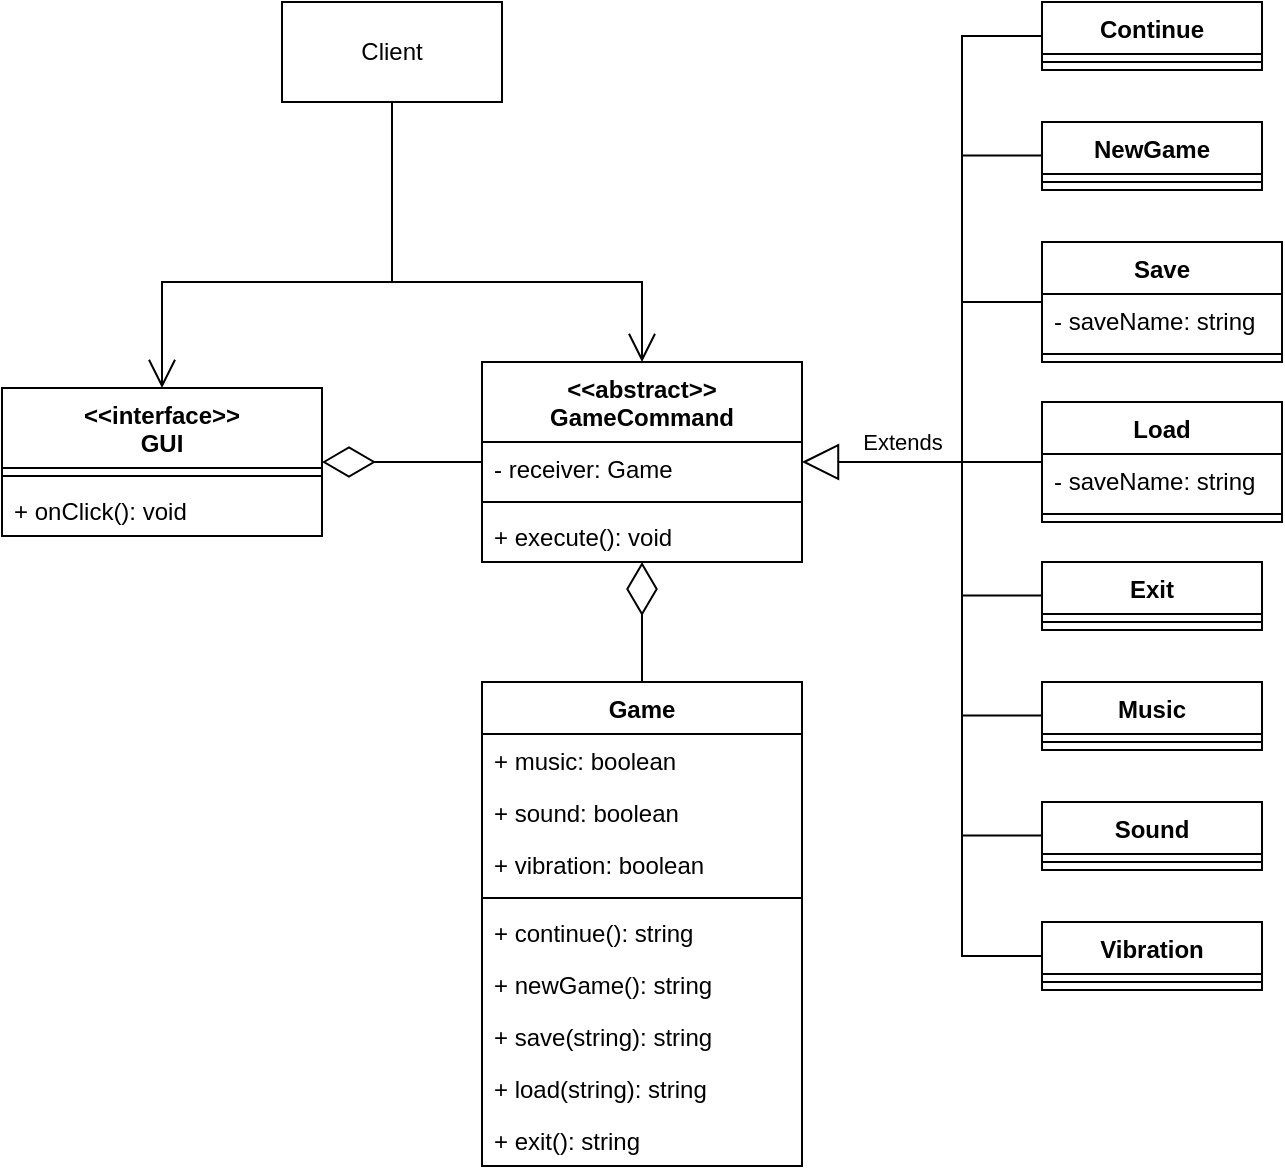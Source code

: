 <mxfile version="21.3.3" type="device">
  <diagram id="C5RBs43oDa-KdzZeNtuy" name="Page-1">
    <mxGraphModel dx="1050" dy="581" grid="1" gridSize="10" guides="1" tooltips="1" connect="1" arrows="1" fold="1" page="1" pageScale="1" pageWidth="827" pageHeight="1169" math="0" shadow="0">
      <root>
        <mxCell id="WIyWlLk6GJQsqaUBKTNV-0" />
        <mxCell id="WIyWlLk6GJQsqaUBKTNV-1" parent="WIyWlLk6GJQsqaUBKTNV-0" />
        <mxCell id="GQACmn0jV0vaVqxmoJ_N-4" value="Client" style="html=1;whiteSpace=wrap;" parent="WIyWlLk6GJQsqaUBKTNV-1" vertex="1">
          <mxGeometry x="270" y="100" width="110" height="50" as="geometry" />
        </mxCell>
        <mxCell id="GQACmn0jV0vaVqxmoJ_N-21" value="" style="endArrow=open;endFill=1;endSize=12;html=1;rounded=0;" parent="WIyWlLk6GJQsqaUBKTNV-1" source="GQACmn0jV0vaVqxmoJ_N-4" target="r4E6djIWqzmuqeX_bI0s-0" edge="1">
          <mxGeometry width="160" relative="1" as="geometry">
            <mxPoint x="70" y="390" as="sourcePoint" />
            <mxPoint x="290" y="155" as="targetPoint" />
            <Array as="points">
              <mxPoint x="325" y="240" />
              <mxPoint x="210" y="240" />
            </Array>
          </mxGeometry>
        </mxCell>
        <mxCell id="r4E6djIWqzmuqeX_bI0s-0" value="&amp;lt;&amp;lt;interface&amp;gt;&amp;gt;&lt;br&gt;GUI" style="swimlane;fontStyle=1;align=center;verticalAlign=top;childLayout=stackLayout;horizontal=1;startSize=40;horizontalStack=0;resizeParent=1;resizeParentMax=0;resizeLast=0;collapsible=1;marginBottom=0;whiteSpace=wrap;html=1;" parent="WIyWlLk6GJQsqaUBKTNV-1" vertex="1">
          <mxGeometry x="130" y="293" width="160" height="74" as="geometry" />
        </mxCell>
        <mxCell id="r4E6djIWqzmuqeX_bI0s-2" value="" style="line;strokeWidth=1;fillColor=none;align=left;verticalAlign=middle;spacingTop=-1;spacingLeft=3;spacingRight=3;rotatable=0;labelPosition=right;points=[];portConstraint=eastwest;strokeColor=inherit;" parent="r4E6djIWqzmuqeX_bI0s-0" vertex="1">
          <mxGeometry y="40" width="160" height="8" as="geometry" />
        </mxCell>
        <mxCell id="r4E6djIWqzmuqeX_bI0s-3" value="+ onClick(): void" style="text;strokeColor=none;fillColor=none;align=left;verticalAlign=top;spacingLeft=4;spacingRight=4;overflow=hidden;rotatable=0;points=[[0,0.5],[1,0.5]];portConstraint=eastwest;whiteSpace=wrap;html=1;" parent="r4E6djIWqzmuqeX_bI0s-0" vertex="1">
          <mxGeometry y="48" width="160" height="26" as="geometry" />
        </mxCell>
        <mxCell id="r4E6djIWqzmuqeX_bI0s-16" value="&amp;lt;&amp;lt;abstract&amp;gt;&amp;gt;&lt;br&gt;GameCommand" style="swimlane;fontStyle=1;align=center;verticalAlign=top;childLayout=stackLayout;horizontal=1;startSize=40;horizontalStack=0;resizeParent=1;resizeParentMax=0;resizeLast=0;collapsible=1;marginBottom=0;whiteSpace=wrap;html=1;" parent="WIyWlLk6GJQsqaUBKTNV-1" vertex="1">
          <mxGeometry x="370" y="280" width="160" height="100" as="geometry" />
        </mxCell>
        <mxCell id="r4E6djIWqzmuqeX_bI0s-17" value="- receiver: Game" style="text;strokeColor=none;fillColor=none;align=left;verticalAlign=top;spacingLeft=4;spacingRight=4;overflow=hidden;rotatable=0;points=[[0,0.5],[1,0.5]];portConstraint=eastwest;whiteSpace=wrap;html=1;" parent="r4E6djIWqzmuqeX_bI0s-16" vertex="1">
          <mxGeometry y="40" width="160" height="26" as="geometry" />
        </mxCell>
        <mxCell id="r4E6djIWqzmuqeX_bI0s-18" value="" style="line;strokeWidth=1;fillColor=none;align=left;verticalAlign=middle;spacingTop=-1;spacingLeft=3;spacingRight=3;rotatable=0;labelPosition=right;points=[];portConstraint=eastwest;strokeColor=inherit;" parent="r4E6djIWqzmuqeX_bI0s-16" vertex="1">
          <mxGeometry y="66" width="160" height="8" as="geometry" />
        </mxCell>
        <mxCell id="r4E6djIWqzmuqeX_bI0s-19" value="+ execute(): void" style="text;strokeColor=none;fillColor=none;align=left;verticalAlign=top;spacingLeft=4;spacingRight=4;overflow=hidden;rotatable=0;points=[[0,0.5],[1,0.5]];portConstraint=eastwest;whiteSpace=wrap;html=1;" parent="r4E6djIWqzmuqeX_bI0s-16" vertex="1">
          <mxGeometry y="74" width="160" height="26" as="geometry" />
        </mxCell>
        <mxCell id="r4E6djIWqzmuqeX_bI0s-20" value="Continue" style="swimlane;fontStyle=1;align=center;verticalAlign=top;childLayout=stackLayout;horizontal=1;startSize=26;horizontalStack=0;resizeParent=1;resizeParentMax=0;resizeLast=0;collapsible=1;marginBottom=0;whiteSpace=wrap;html=1;" parent="WIyWlLk6GJQsqaUBKTNV-1" vertex="1">
          <mxGeometry x="650" y="100" width="110" height="34" as="geometry" />
        </mxCell>
        <mxCell id="r4E6djIWqzmuqeX_bI0s-22" value="" style="line;strokeWidth=1;fillColor=none;align=left;verticalAlign=middle;spacingTop=-1;spacingLeft=3;spacingRight=3;rotatable=0;labelPosition=right;points=[];portConstraint=eastwest;strokeColor=inherit;" parent="r4E6djIWqzmuqeX_bI0s-20" vertex="1">
          <mxGeometry y="26" width="110" height="8" as="geometry" />
        </mxCell>
        <mxCell id="r4E6djIWqzmuqeX_bI0s-24" value="NewGame" style="swimlane;fontStyle=1;align=center;verticalAlign=top;childLayout=stackLayout;horizontal=1;startSize=26;horizontalStack=0;resizeParent=1;resizeParentMax=0;resizeLast=0;collapsible=1;marginBottom=0;whiteSpace=wrap;html=1;" parent="WIyWlLk6GJQsqaUBKTNV-1" vertex="1">
          <mxGeometry x="650" y="160" width="110" height="34" as="geometry" />
        </mxCell>
        <mxCell id="r4E6djIWqzmuqeX_bI0s-25" value="" style="line;strokeWidth=1;fillColor=none;align=left;verticalAlign=middle;spacingTop=-1;spacingLeft=3;spacingRight=3;rotatable=0;labelPosition=right;points=[];portConstraint=eastwest;strokeColor=inherit;" parent="r4E6djIWqzmuqeX_bI0s-24" vertex="1">
          <mxGeometry y="26" width="110" height="8" as="geometry" />
        </mxCell>
        <mxCell id="r4E6djIWqzmuqeX_bI0s-26" value="Save" style="swimlane;fontStyle=1;align=center;verticalAlign=top;childLayout=stackLayout;horizontal=1;startSize=26;horizontalStack=0;resizeParent=1;resizeParentMax=0;resizeLast=0;collapsible=1;marginBottom=0;whiteSpace=wrap;html=1;" parent="WIyWlLk6GJQsqaUBKTNV-1" vertex="1">
          <mxGeometry x="650" y="220" width="120" height="60" as="geometry" />
        </mxCell>
        <mxCell id="r4E6djIWqzmuqeX_bI0s-28" value="- saveName: string" style="text;strokeColor=none;fillColor=none;align=left;verticalAlign=top;spacingLeft=4;spacingRight=4;overflow=hidden;rotatable=0;points=[[0,0.5],[1,0.5]];portConstraint=eastwest;whiteSpace=wrap;html=1;" parent="r4E6djIWqzmuqeX_bI0s-26" vertex="1">
          <mxGeometry y="26" width="120" height="26" as="geometry" />
        </mxCell>
        <mxCell id="r4E6djIWqzmuqeX_bI0s-27" value="" style="line;strokeWidth=1;fillColor=none;align=left;verticalAlign=middle;spacingTop=-1;spacingLeft=3;spacingRight=3;rotatable=0;labelPosition=right;points=[];portConstraint=eastwest;strokeColor=inherit;" parent="r4E6djIWqzmuqeX_bI0s-26" vertex="1">
          <mxGeometry y="52" width="120" height="8" as="geometry" />
        </mxCell>
        <mxCell id="r4E6djIWqzmuqeX_bI0s-29" value="Load" style="swimlane;fontStyle=1;align=center;verticalAlign=top;childLayout=stackLayout;horizontal=1;startSize=26;horizontalStack=0;resizeParent=1;resizeParentMax=0;resizeLast=0;collapsible=1;marginBottom=0;whiteSpace=wrap;html=1;" parent="WIyWlLk6GJQsqaUBKTNV-1" vertex="1">
          <mxGeometry x="650" y="300" width="120" height="60" as="geometry" />
        </mxCell>
        <mxCell id="r4E6djIWqzmuqeX_bI0s-30" value="- saveName: string" style="text;strokeColor=none;fillColor=none;align=left;verticalAlign=top;spacingLeft=4;spacingRight=4;overflow=hidden;rotatable=0;points=[[0,0.5],[1,0.5]];portConstraint=eastwest;whiteSpace=wrap;html=1;" parent="r4E6djIWqzmuqeX_bI0s-29" vertex="1">
          <mxGeometry y="26" width="120" height="26" as="geometry" />
        </mxCell>
        <mxCell id="r4E6djIWqzmuqeX_bI0s-31" value="" style="line;strokeWidth=1;fillColor=none;align=left;verticalAlign=middle;spacingTop=-1;spacingLeft=3;spacingRight=3;rotatable=0;labelPosition=right;points=[];portConstraint=eastwest;strokeColor=inherit;" parent="r4E6djIWqzmuqeX_bI0s-29" vertex="1">
          <mxGeometry y="52" width="120" height="8" as="geometry" />
        </mxCell>
        <mxCell id="r4E6djIWqzmuqeX_bI0s-32" value="Exit" style="swimlane;fontStyle=1;align=center;verticalAlign=top;childLayout=stackLayout;horizontal=1;startSize=26;horizontalStack=0;resizeParent=1;resizeParentMax=0;resizeLast=0;collapsible=1;marginBottom=0;whiteSpace=wrap;html=1;" parent="WIyWlLk6GJQsqaUBKTNV-1" vertex="1">
          <mxGeometry x="650" y="380" width="110" height="34" as="geometry" />
        </mxCell>
        <mxCell id="r4E6djIWqzmuqeX_bI0s-33" value="" style="line;strokeWidth=1;fillColor=none;align=left;verticalAlign=middle;spacingTop=-1;spacingLeft=3;spacingRight=3;rotatable=0;labelPosition=right;points=[];portConstraint=eastwest;strokeColor=inherit;" parent="r4E6djIWqzmuqeX_bI0s-32" vertex="1">
          <mxGeometry y="26" width="110" height="8" as="geometry" />
        </mxCell>
        <mxCell id="r4E6djIWqzmuqeX_bI0s-34" value="Music" style="swimlane;fontStyle=1;align=center;verticalAlign=top;childLayout=stackLayout;horizontal=1;startSize=26;horizontalStack=0;resizeParent=1;resizeParentMax=0;resizeLast=0;collapsible=1;marginBottom=0;whiteSpace=wrap;html=1;" parent="WIyWlLk6GJQsqaUBKTNV-1" vertex="1">
          <mxGeometry x="650" y="440" width="110" height="34" as="geometry" />
        </mxCell>
        <mxCell id="r4E6djIWqzmuqeX_bI0s-35" value="" style="line;strokeWidth=1;fillColor=none;align=left;verticalAlign=middle;spacingTop=-1;spacingLeft=3;spacingRight=3;rotatable=0;labelPosition=right;points=[];portConstraint=eastwest;strokeColor=inherit;" parent="r4E6djIWqzmuqeX_bI0s-34" vertex="1">
          <mxGeometry y="26" width="110" height="8" as="geometry" />
        </mxCell>
        <mxCell id="r4E6djIWqzmuqeX_bI0s-36" value="Sound" style="swimlane;fontStyle=1;align=center;verticalAlign=top;childLayout=stackLayout;horizontal=1;startSize=26;horizontalStack=0;resizeParent=1;resizeParentMax=0;resizeLast=0;collapsible=1;marginBottom=0;whiteSpace=wrap;html=1;" parent="WIyWlLk6GJQsqaUBKTNV-1" vertex="1">
          <mxGeometry x="650" y="500" width="110" height="34" as="geometry" />
        </mxCell>
        <mxCell id="r4E6djIWqzmuqeX_bI0s-37" value="" style="line;strokeWidth=1;fillColor=none;align=left;verticalAlign=middle;spacingTop=-1;spacingLeft=3;spacingRight=3;rotatable=0;labelPosition=right;points=[];portConstraint=eastwest;strokeColor=inherit;" parent="r4E6djIWqzmuqeX_bI0s-36" vertex="1">
          <mxGeometry y="26" width="110" height="8" as="geometry" />
        </mxCell>
        <mxCell id="r4E6djIWqzmuqeX_bI0s-38" value="Vibration" style="swimlane;fontStyle=1;align=center;verticalAlign=top;childLayout=stackLayout;horizontal=1;startSize=26;horizontalStack=0;resizeParent=1;resizeParentMax=0;resizeLast=0;collapsible=1;marginBottom=0;whiteSpace=wrap;html=1;" parent="WIyWlLk6GJQsqaUBKTNV-1" vertex="1">
          <mxGeometry x="650" y="560" width="110" height="34" as="geometry" />
        </mxCell>
        <mxCell id="r4E6djIWqzmuqeX_bI0s-39" value="" style="line;strokeWidth=1;fillColor=none;align=left;verticalAlign=middle;spacingTop=-1;spacingLeft=3;spacingRight=3;rotatable=0;labelPosition=right;points=[];portConstraint=eastwest;strokeColor=inherit;" parent="r4E6djIWqzmuqeX_bI0s-38" vertex="1">
          <mxGeometry y="26" width="110" height="8" as="geometry" />
        </mxCell>
        <mxCell id="r4E6djIWqzmuqeX_bI0s-40" value="Game" style="swimlane;fontStyle=1;align=center;verticalAlign=top;childLayout=stackLayout;horizontal=1;startSize=26;horizontalStack=0;resizeParent=1;resizeParentMax=0;resizeLast=0;collapsible=1;marginBottom=0;whiteSpace=wrap;html=1;" parent="WIyWlLk6GJQsqaUBKTNV-1" vertex="1">
          <mxGeometry x="370" y="440" width="160" height="242" as="geometry" />
        </mxCell>
        <mxCell id="r4E6djIWqzmuqeX_bI0s-41" value="+ music: boolean" style="text;strokeColor=none;fillColor=none;align=left;verticalAlign=top;spacingLeft=4;spacingRight=4;overflow=hidden;rotatable=0;points=[[0,0.5],[1,0.5]];portConstraint=eastwest;whiteSpace=wrap;html=1;" parent="r4E6djIWqzmuqeX_bI0s-40" vertex="1">
          <mxGeometry y="26" width="160" height="26" as="geometry" />
        </mxCell>
        <mxCell id="r4E6djIWqzmuqeX_bI0s-44" value="+ sound: boolean" style="text;strokeColor=none;fillColor=none;align=left;verticalAlign=top;spacingLeft=4;spacingRight=4;overflow=hidden;rotatable=0;points=[[0,0.5],[1,0.5]];portConstraint=eastwest;whiteSpace=wrap;html=1;" parent="r4E6djIWqzmuqeX_bI0s-40" vertex="1">
          <mxGeometry y="52" width="160" height="26" as="geometry" />
        </mxCell>
        <mxCell id="r4E6djIWqzmuqeX_bI0s-45" value="+ vibration: boolean" style="text;strokeColor=none;fillColor=none;align=left;verticalAlign=top;spacingLeft=4;spacingRight=4;overflow=hidden;rotatable=0;points=[[0,0.5],[1,0.5]];portConstraint=eastwest;whiteSpace=wrap;html=1;" parent="r4E6djIWqzmuqeX_bI0s-40" vertex="1">
          <mxGeometry y="78" width="160" height="26" as="geometry" />
        </mxCell>
        <mxCell id="r4E6djIWqzmuqeX_bI0s-42" value="" style="line;strokeWidth=1;fillColor=none;align=left;verticalAlign=middle;spacingTop=-1;spacingLeft=3;spacingRight=3;rotatable=0;labelPosition=right;points=[];portConstraint=eastwest;strokeColor=inherit;" parent="r4E6djIWqzmuqeX_bI0s-40" vertex="1">
          <mxGeometry y="104" width="160" height="8" as="geometry" />
        </mxCell>
        <mxCell id="r4E6djIWqzmuqeX_bI0s-43" value="+ continue(): string" style="text;strokeColor=none;fillColor=none;align=left;verticalAlign=top;spacingLeft=4;spacingRight=4;overflow=hidden;rotatable=0;points=[[0,0.5],[1,0.5]];portConstraint=eastwest;whiteSpace=wrap;html=1;" parent="r4E6djIWqzmuqeX_bI0s-40" vertex="1">
          <mxGeometry y="112" width="160" height="26" as="geometry" />
        </mxCell>
        <mxCell id="r4E6djIWqzmuqeX_bI0s-46" value="+ newGame(): string" style="text;strokeColor=none;fillColor=none;align=left;verticalAlign=top;spacingLeft=4;spacingRight=4;overflow=hidden;rotatable=0;points=[[0,0.5],[1,0.5]];portConstraint=eastwest;whiteSpace=wrap;html=1;" parent="r4E6djIWqzmuqeX_bI0s-40" vertex="1">
          <mxGeometry y="138" width="160" height="26" as="geometry" />
        </mxCell>
        <mxCell id="r4E6djIWqzmuqeX_bI0s-47" value="+ save(string): string" style="text;strokeColor=none;fillColor=none;align=left;verticalAlign=top;spacingLeft=4;spacingRight=4;overflow=hidden;rotatable=0;points=[[0,0.5],[1,0.5]];portConstraint=eastwest;whiteSpace=wrap;html=1;" parent="r4E6djIWqzmuqeX_bI0s-40" vertex="1">
          <mxGeometry y="164" width="160" height="26" as="geometry" />
        </mxCell>
        <mxCell id="r4E6djIWqzmuqeX_bI0s-48" value="+ load(string): string" style="text;strokeColor=none;fillColor=none;align=left;verticalAlign=top;spacingLeft=4;spacingRight=4;overflow=hidden;rotatable=0;points=[[0,0.5],[1,0.5]];portConstraint=eastwest;whiteSpace=wrap;html=1;" parent="r4E6djIWqzmuqeX_bI0s-40" vertex="1">
          <mxGeometry y="190" width="160" height="26" as="geometry" />
        </mxCell>
        <mxCell id="r4E6djIWqzmuqeX_bI0s-49" value="+ exit(): string" style="text;strokeColor=none;fillColor=none;align=left;verticalAlign=top;spacingLeft=4;spacingRight=4;overflow=hidden;rotatable=0;points=[[0,0.5],[1,0.5]];portConstraint=eastwest;whiteSpace=wrap;html=1;" parent="r4E6djIWqzmuqeX_bI0s-40" vertex="1">
          <mxGeometry y="216" width="160" height="26" as="geometry" />
        </mxCell>
        <mxCell id="r4E6djIWqzmuqeX_bI0s-51" value="" style="endArrow=none;html=1;rounded=0;" parent="WIyWlLk6GJQsqaUBKTNV-1" edge="1">
          <mxGeometry width="50" height="50" relative="1" as="geometry">
            <mxPoint x="610" y="516.71" as="sourcePoint" />
            <mxPoint x="650" y="516.71" as="targetPoint" />
          </mxGeometry>
        </mxCell>
        <mxCell id="r4E6djIWqzmuqeX_bI0s-52" value="" style="endArrow=none;html=1;rounded=0;" parent="WIyWlLk6GJQsqaUBKTNV-1" edge="1">
          <mxGeometry width="50" height="50" relative="1" as="geometry">
            <mxPoint x="610" y="456.71" as="sourcePoint" />
            <mxPoint x="650" y="456.71" as="targetPoint" />
          </mxGeometry>
        </mxCell>
        <mxCell id="r4E6djIWqzmuqeX_bI0s-53" value="" style="endArrow=none;html=1;rounded=0;" parent="WIyWlLk6GJQsqaUBKTNV-1" edge="1">
          <mxGeometry width="50" height="50" relative="1" as="geometry">
            <mxPoint x="610" y="396.71" as="sourcePoint" />
            <mxPoint x="650" y="396.71" as="targetPoint" />
          </mxGeometry>
        </mxCell>
        <mxCell id="r4E6djIWqzmuqeX_bI0s-54" value="" style="endArrow=none;html=1;rounded=0;" parent="WIyWlLk6GJQsqaUBKTNV-1" edge="1">
          <mxGeometry width="50" height="50" relative="1" as="geometry">
            <mxPoint x="610" y="250.0" as="sourcePoint" />
            <mxPoint x="650" y="250.0" as="targetPoint" />
          </mxGeometry>
        </mxCell>
        <mxCell id="r4E6djIWqzmuqeX_bI0s-56" value="" style="endArrow=none;html=1;rounded=0;" parent="WIyWlLk6GJQsqaUBKTNV-1" edge="1">
          <mxGeometry width="50" height="50" relative="1" as="geometry">
            <mxPoint x="610" y="176.71" as="sourcePoint" />
            <mxPoint x="650" y="176.71" as="targetPoint" />
          </mxGeometry>
        </mxCell>
        <mxCell id="r4E6djIWqzmuqeX_bI0s-57" value="Extends" style="endArrow=block;endSize=16;endFill=0;html=1;rounded=0;" parent="WIyWlLk6GJQsqaUBKTNV-1" source="r4E6djIWqzmuqeX_bI0s-29" target="r4E6djIWqzmuqeX_bI0s-16" edge="1">
          <mxGeometry x="0.167" y="-10" width="160" relative="1" as="geometry">
            <mxPoint x="400" y="410" as="sourcePoint" />
            <mxPoint x="560" y="410" as="targetPoint" />
            <mxPoint as="offset" />
          </mxGeometry>
        </mxCell>
        <mxCell id="r4E6djIWqzmuqeX_bI0s-58" value="" style="endArrow=none;html=1;rounded=0;" parent="WIyWlLk6GJQsqaUBKTNV-1" source="r4E6djIWqzmuqeX_bI0s-38" target="r4E6djIWqzmuqeX_bI0s-20" edge="1">
          <mxGeometry width="50" height="50" relative="1" as="geometry">
            <mxPoint x="610" y="570" as="sourcePoint" />
            <mxPoint x="610" y="110" as="targetPoint" />
            <Array as="points">
              <mxPoint x="610" y="577" />
              <mxPoint x="610" y="117" />
            </Array>
          </mxGeometry>
        </mxCell>
        <mxCell id="r4E6djIWqzmuqeX_bI0s-62" value="" style="endArrow=diamondThin;endFill=0;endSize=24;html=1;rounded=0;" parent="WIyWlLk6GJQsqaUBKTNV-1" source="r4E6djIWqzmuqeX_bI0s-16" target="r4E6djIWqzmuqeX_bI0s-0" edge="1">
          <mxGeometry width="160" relative="1" as="geometry">
            <mxPoint x="140" y="220" as="sourcePoint" />
            <mxPoint x="300" y="220" as="targetPoint" />
          </mxGeometry>
        </mxCell>
        <mxCell id="r4E6djIWqzmuqeX_bI0s-66" value="" style="endArrow=open;endFill=1;endSize=12;html=1;rounded=0;" parent="WIyWlLk6GJQsqaUBKTNV-1" source="GQACmn0jV0vaVqxmoJ_N-4" target="r4E6djIWqzmuqeX_bI0s-16" edge="1">
          <mxGeometry width="160" relative="1" as="geometry">
            <mxPoint x="320" y="230" as="sourcePoint" />
            <mxPoint x="480" y="230" as="targetPoint" />
            <Array as="points">
              <mxPoint x="325" y="240" />
              <mxPoint x="450" y="240" />
            </Array>
          </mxGeometry>
        </mxCell>
        <mxCell id="r4E6djIWqzmuqeX_bI0s-67" value="" style="endArrow=diamondThin;endFill=0;endSize=24;html=1;rounded=0;" parent="WIyWlLk6GJQsqaUBKTNV-1" source="r4E6djIWqzmuqeX_bI0s-40" target="r4E6djIWqzmuqeX_bI0s-16" edge="1">
          <mxGeometry width="160" relative="1" as="geometry">
            <mxPoint x="100" y="500" as="sourcePoint" />
            <mxPoint x="260" y="500" as="targetPoint" />
          </mxGeometry>
        </mxCell>
      </root>
    </mxGraphModel>
  </diagram>
</mxfile>
